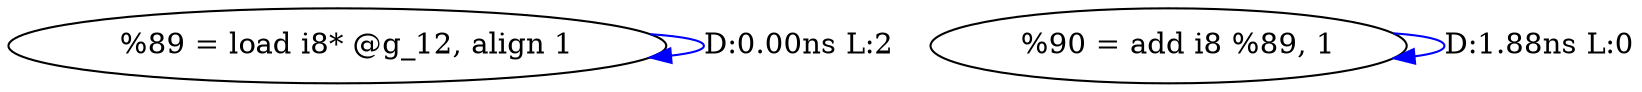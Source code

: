 digraph {
Node0x409ad40[label="  %89 = load i8* @g_12, align 1"];
Node0x409ad40 -> Node0x409ad40[label="D:0.00ns L:2",color=blue];
Node0x409ae20[label="  %90 = add i8 %89, 1"];
Node0x409ae20 -> Node0x409ae20[label="D:1.88ns L:0",color=blue];
}
